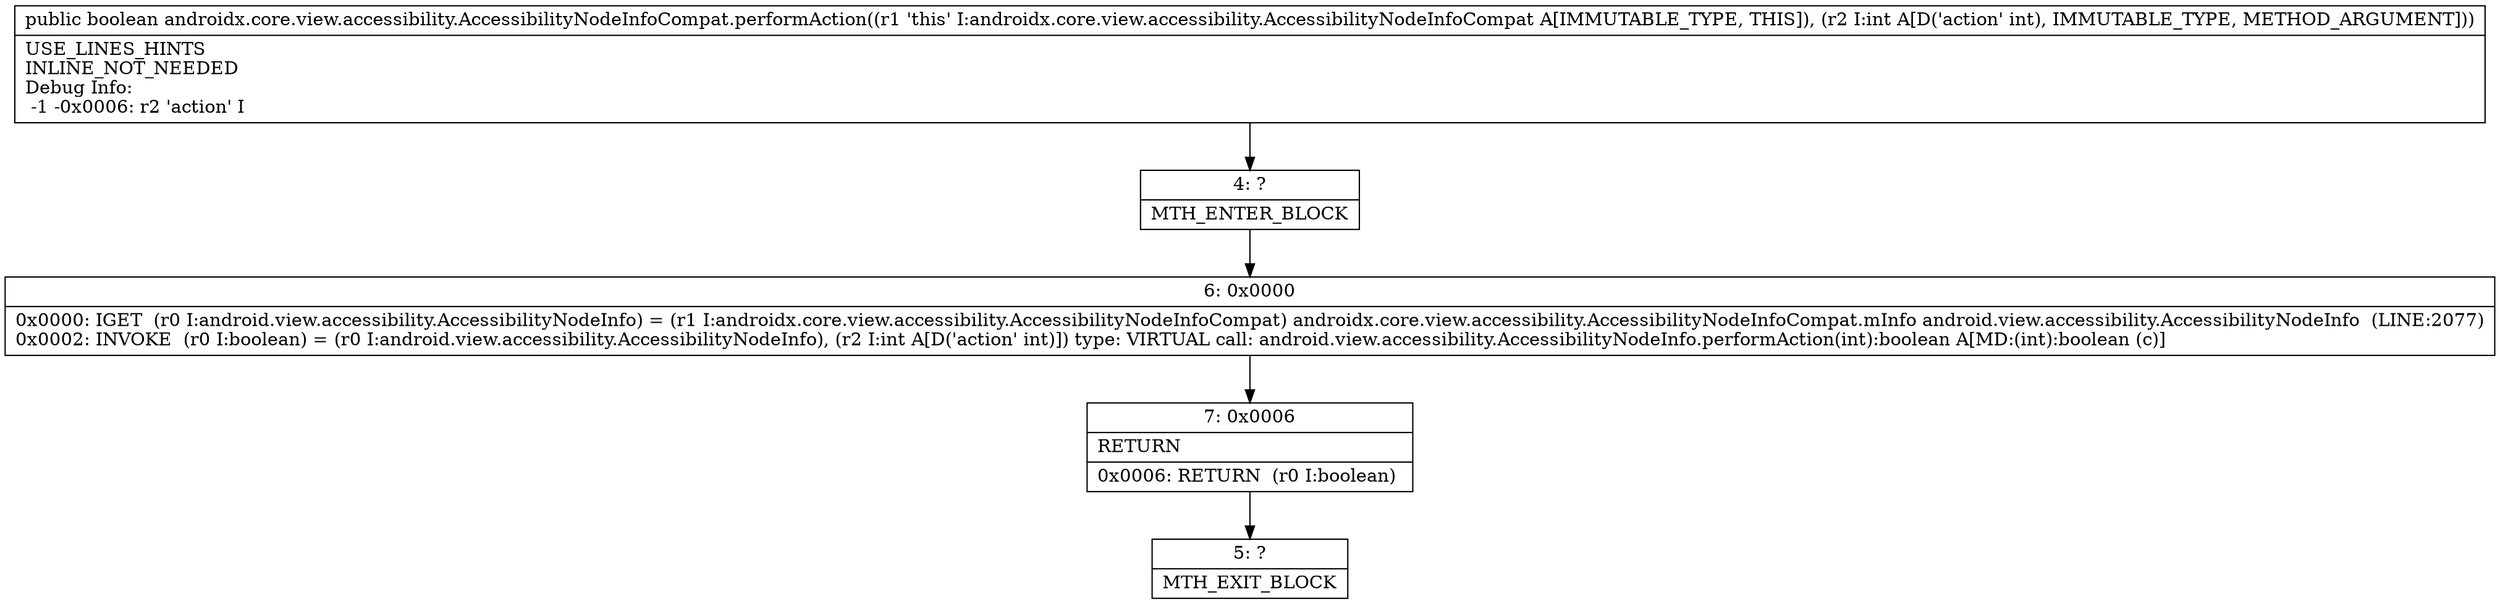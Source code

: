 digraph "CFG forandroidx.core.view.accessibility.AccessibilityNodeInfoCompat.performAction(I)Z" {
Node_4 [shape=record,label="{4\:\ ?|MTH_ENTER_BLOCK\l}"];
Node_6 [shape=record,label="{6\:\ 0x0000|0x0000: IGET  (r0 I:android.view.accessibility.AccessibilityNodeInfo) = (r1 I:androidx.core.view.accessibility.AccessibilityNodeInfoCompat) androidx.core.view.accessibility.AccessibilityNodeInfoCompat.mInfo android.view.accessibility.AccessibilityNodeInfo  (LINE:2077)\l0x0002: INVOKE  (r0 I:boolean) = (r0 I:android.view.accessibility.AccessibilityNodeInfo), (r2 I:int A[D('action' int)]) type: VIRTUAL call: android.view.accessibility.AccessibilityNodeInfo.performAction(int):boolean A[MD:(int):boolean (c)]\l}"];
Node_7 [shape=record,label="{7\:\ 0x0006|RETURN\l|0x0006: RETURN  (r0 I:boolean) \l}"];
Node_5 [shape=record,label="{5\:\ ?|MTH_EXIT_BLOCK\l}"];
MethodNode[shape=record,label="{public boolean androidx.core.view.accessibility.AccessibilityNodeInfoCompat.performAction((r1 'this' I:androidx.core.view.accessibility.AccessibilityNodeInfoCompat A[IMMUTABLE_TYPE, THIS]), (r2 I:int A[D('action' int), IMMUTABLE_TYPE, METHOD_ARGUMENT]))  | USE_LINES_HINTS\lINLINE_NOT_NEEDED\lDebug Info:\l  \-1 \-0x0006: r2 'action' I\l}"];
MethodNode -> Node_4;Node_4 -> Node_6;
Node_6 -> Node_7;
Node_7 -> Node_5;
}

